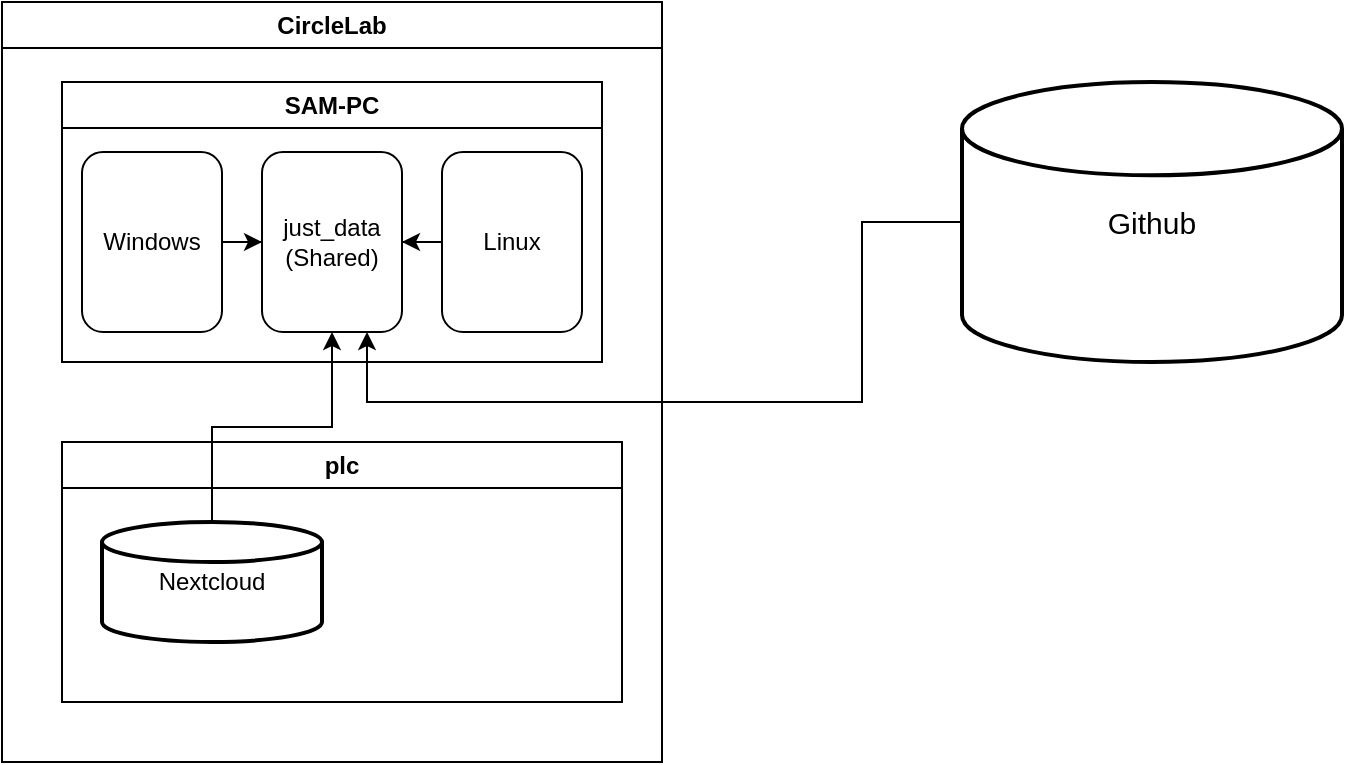 <mxfile version="20.8.16" type="device"><diagram name="Page-1" id="bkcc7I59krBW_zuEQeIh"><mxGraphModel dx="1177" dy="680" grid="1" gridSize="10" guides="1" tooltips="1" connect="1" arrows="1" fold="1" page="1" pageScale="1" pageWidth="827" pageHeight="1169" math="0" shadow="0"><root><mxCell id="0"/><mxCell id="1" parent="0"/><mxCell id="ynuN6RH_qfnuCKSUvN2w-3" value="CircleLab" style="swimlane;whiteSpace=wrap;html=1;" parent="1" vertex="1"><mxGeometry x="50" y="30" width="330" height="380" as="geometry"/></mxCell><mxCell id="ynuN6RH_qfnuCKSUvN2w-4" value="SAM-PC" style="swimlane;whiteSpace=wrap;html=1;" parent="ynuN6RH_qfnuCKSUvN2w-3" vertex="1"><mxGeometry x="30" y="40" width="270" height="140" as="geometry"/></mxCell><mxCell id="8hA3FCgXUNwzb-ub9JYB-8" style="edgeStyle=orthogonalEdgeStyle;rounded=0;orthogonalLoop=1;jettySize=auto;html=1;entryX=0;entryY=0.5;entryDx=0;entryDy=0;" edge="1" parent="ynuN6RH_qfnuCKSUvN2w-4" source="8hA3FCgXUNwzb-ub9JYB-3" target="8hA3FCgXUNwzb-ub9JYB-6"><mxGeometry relative="1" as="geometry"/></mxCell><mxCell id="8hA3FCgXUNwzb-ub9JYB-3" value="Windows" style="rounded=1;whiteSpace=wrap;html=1;" vertex="1" parent="ynuN6RH_qfnuCKSUvN2w-4"><mxGeometry x="10" y="35" width="70" height="90" as="geometry"/></mxCell><mxCell id="8hA3FCgXUNwzb-ub9JYB-6" value="just_data&lt;br&gt;(Shared)" style="rounded=1;whiteSpace=wrap;html=1;" vertex="1" parent="ynuN6RH_qfnuCKSUvN2w-4"><mxGeometry x="100" y="35" width="70" height="90" as="geometry"/></mxCell><mxCell id="8hA3FCgXUNwzb-ub9JYB-9" style="edgeStyle=orthogonalEdgeStyle;rounded=0;orthogonalLoop=1;jettySize=auto;html=1;entryX=1;entryY=0.5;entryDx=0;entryDy=0;" edge="1" parent="ynuN6RH_qfnuCKSUvN2w-4" source="8hA3FCgXUNwzb-ub9JYB-5" target="8hA3FCgXUNwzb-ub9JYB-6"><mxGeometry relative="1" as="geometry"/></mxCell><mxCell id="8hA3FCgXUNwzb-ub9JYB-5" value="Linux" style="rounded=1;whiteSpace=wrap;html=1;" vertex="1" parent="ynuN6RH_qfnuCKSUvN2w-4"><mxGeometry x="190" y="35" width="70" height="90" as="geometry"/></mxCell><mxCell id="ynuN6RH_qfnuCKSUvN2w-5" value="plc" style="swimlane;whiteSpace=wrap;html=1;" parent="ynuN6RH_qfnuCKSUvN2w-3" vertex="1"><mxGeometry x="30" y="220" width="280" height="130" as="geometry"/></mxCell><mxCell id="8hA3FCgXUNwzb-ub9JYB-2" value="Nextcloud" style="strokeWidth=2;html=1;shape=mxgraph.flowchart.database;whiteSpace=wrap;" vertex="1" parent="ynuN6RH_qfnuCKSUvN2w-5"><mxGeometry x="20" y="40" width="110" height="60" as="geometry"/></mxCell><mxCell id="8hA3FCgXUNwzb-ub9JYB-7" style="edgeStyle=orthogonalEdgeStyle;rounded=0;orthogonalLoop=1;jettySize=auto;html=1;" edge="1" parent="ynuN6RH_qfnuCKSUvN2w-3" source="8hA3FCgXUNwzb-ub9JYB-2" target="8hA3FCgXUNwzb-ub9JYB-6"><mxGeometry relative="1" as="geometry"/></mxCell><mxCell id="8hA3FCgXUNwzb-ub9JYB-11" style="edgeStyle=orthogonalEdgeStyle;rounded=0;orthogonalLoop=1;jettySize=auto;html=1;fontSize=15;entryX=0.75;entryY=1;entryDx=0;entryDy=0;" edge="1" parent="1" source="8hA3FCgXUNwzb-ub9JYB-10" target="8hA3FCgXUNwzb-ub9JYB-6"><mxGeometry relative="1" as="geometry"><mxPoint x="480" y="230" as="targetPoint"/><Array as="points"><mxPoint x="480" y="140"/><mxPoint x="480" y="230"/><mxPoint x="232" y="230"/></Array></mxGeometry></mxCell><mxCell id="8hA3FCgXUNwzb-ub9JYB-10" value="&lt;font style=&quot;font-size: 15px;&quot;&gt;Github&lt;/font&gt;" style="strokeWidth=2;html=1;shape=mxgraph.flowchart.database;whiteSpace=wrap;" vertex="1" parent="1"><mxGeometry x="530" y="70" width="190" height="140" as="geometry"/></mxCell></root></mxGraphModel></diagram></mxfile>